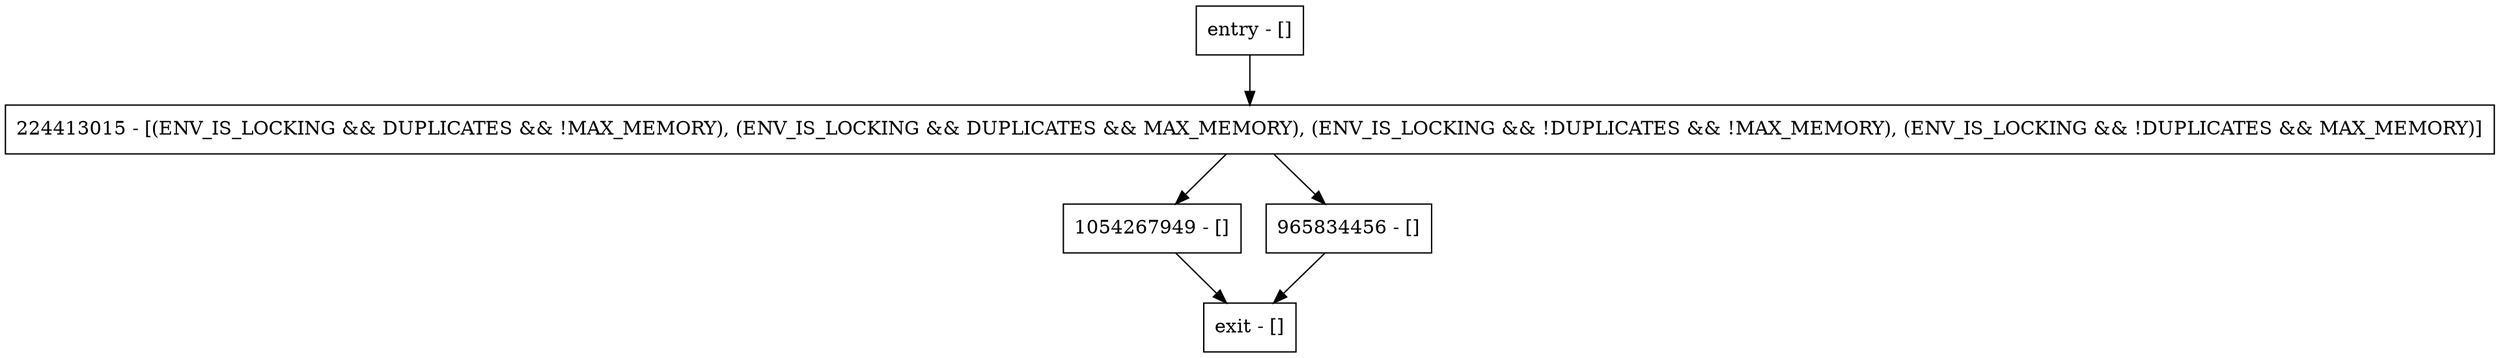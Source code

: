 digraph getSize {
node [shape=record];
224413015 [label="224413015 - [(ENV_IS_LOCKING && DUPLICATES && !MAX_MEMORY), (ENV_IS_LOCKING && DUPLICATES && MAX_MEMORY), (ENV_IS_LOCKING && !DUPLICATES && !MAX_MEMORY), (ENV_IS_LOCKING && !DUPLICATES && MAX_MEMORY)]"];
entry [label="entry - []"];
exit [label="exit - []"];
1054267949 [label="1054267949 - []"];
965834456 [label="965834456 - []"];
entry;
exit;
224413015 -> 1054267949;
224413015 -> 965834456;
entry -> 224413015;
1054267949 -> exit;
965834456 -> exit;
}
